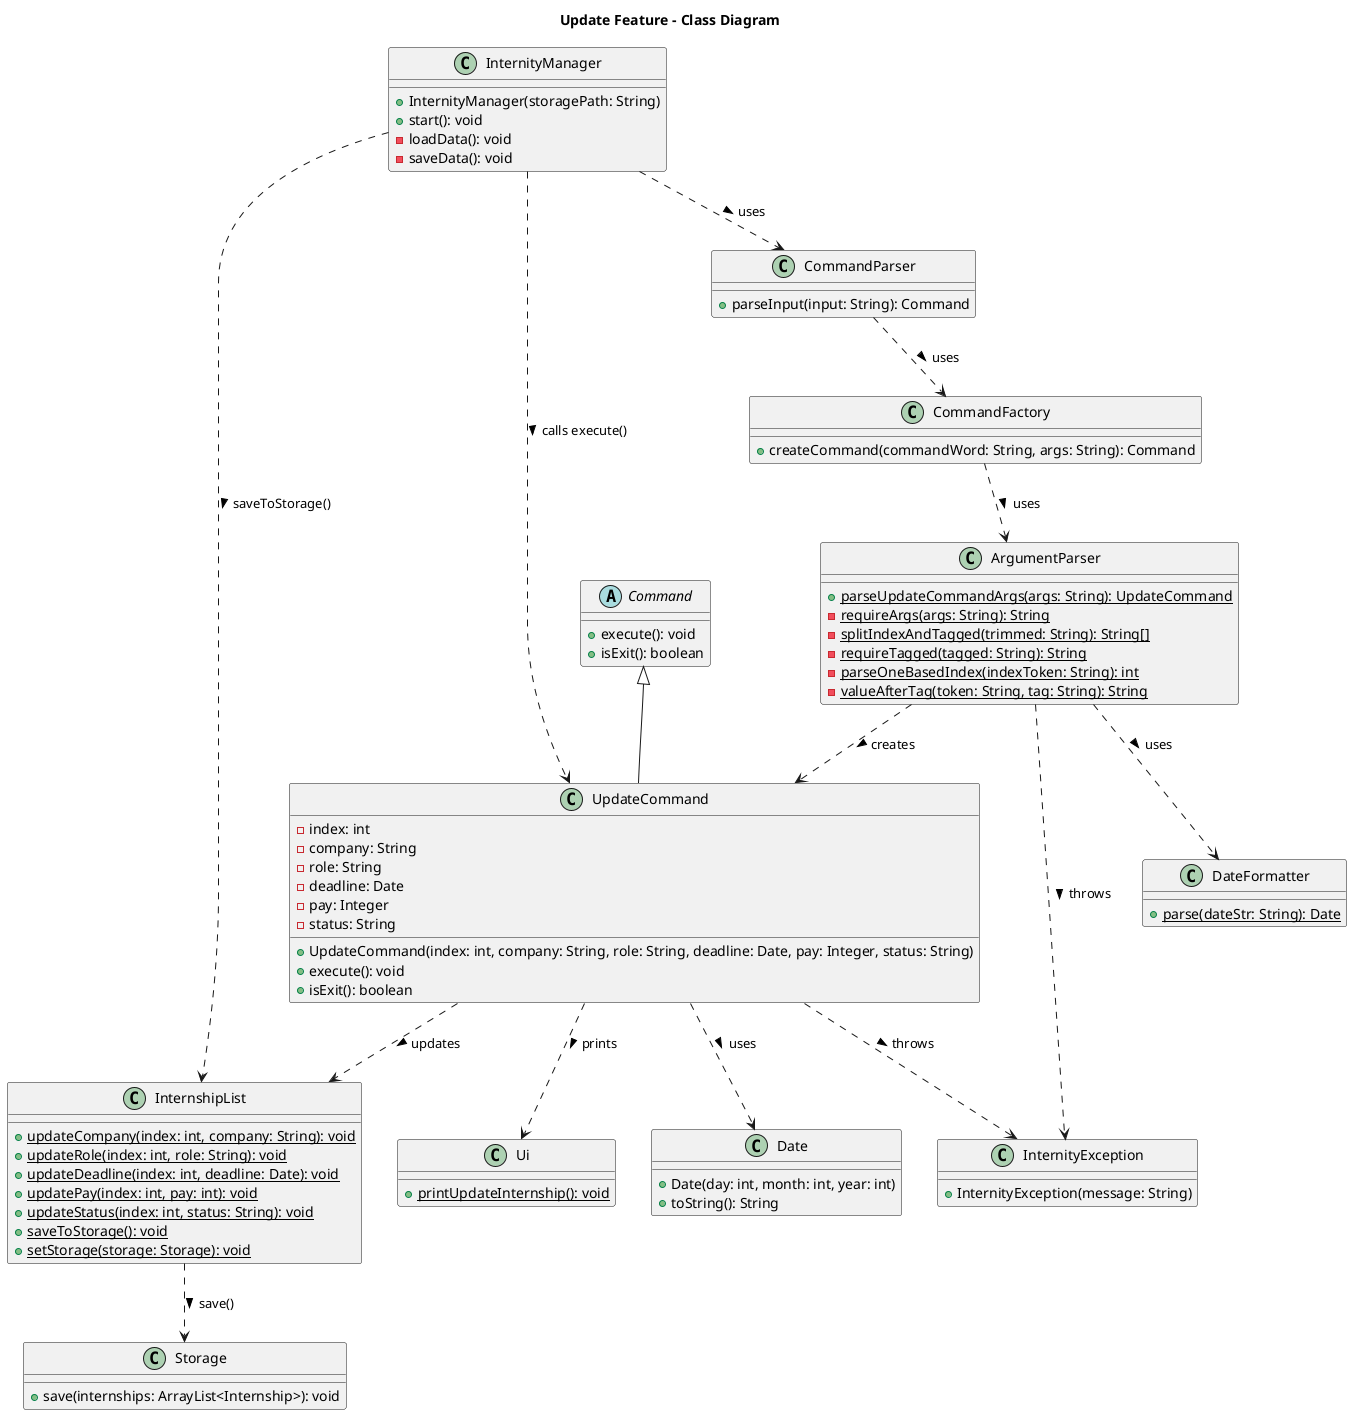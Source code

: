@startuml UpdateFeatureCD
title Update Feature - Class Diagram

class InternityManager {
  + InternityManager(storagePath: String)
  + start(): void
  - loadData(): void
  - saveData(): void
}

class CommandParser {
  + parseInput(input: String): Command
}

class CommandFactory {
  + createCommand(commandWord: String, args: String): Command
}

abstract class Command {
  + execute(): void
  + isExit(): boolean
}

class ArgumentParser {
  + {static} parseUpdateCommandArgs(args: String): UpdateCommand
  - {static} requireArgs(args: String): String
  - {static} splitIndexAndTagged(trimmed: String): String[]
  - {static} requireTagged(tagged: String): String
  - {static} parseOneBasedIndex(indexToken: String): int
  - {static} valueAfterTag(token: String, tag: String): String
}

class UpdateCommand {
  - index: int
  - company: String
  - role: String
  - deadline: Date
  - pay: Integer
  - status: String
  __
  + UpdateCommand(index: int, company: String, role: String, deadline: Date, pay: Integer, status: String)
  + execute(): void
  + isExit(): boolean
}

class InternshipList {
  + {static} updateCompany(index: int, company: String): void
  + {static} updateRole(index: int, role: String): void
  + {static} updateDeadline(index: int, deadline: Date): void
  + {static} updatePay(index: int, pay: int): void
  + {static} updateStatus(index: int, status: String): void
  + {static} saveToStorage(): void
  + {static} setStorage(storage: Storage): void
}

class Storage {
  + save(internships: ArrayList<Internship>): void
}

class Ui {
  + {static} printUpdateInternship(): void
}

class Date {
  + Date(day: int, month: int, year: int)
  + toString(): String
}

class DateFormatter {
  + {static} parse(dateStr: String): Date
}

class InternityException {
  + InternityException(message: String)
}

Command <|-- UpdateCommand

InternityManager ..> CommandParser : uses >
CommandParser ..> CommandFactory : uses >
CommandFactory ..> ArgumentParser : uses >
ArgumentParser ..> UpdateCommand : creates >
ArgumentParser ..> DateFormatter : uses >
ArgumentParser ..> InternityException : throws >

InternityManager ..> UpdateCommand : calls execute() >
UpdateCommand ..> InternshipList : updates >
UpdateCommand ..> Ui : prints >
UpdateCommand ..> InternityException : throws >
UpdateCommand ..> Date : uses >

InternityManager ..> InternshipList : saveToStorage() >
InternshipList ..> Storage : save() >

@enduml